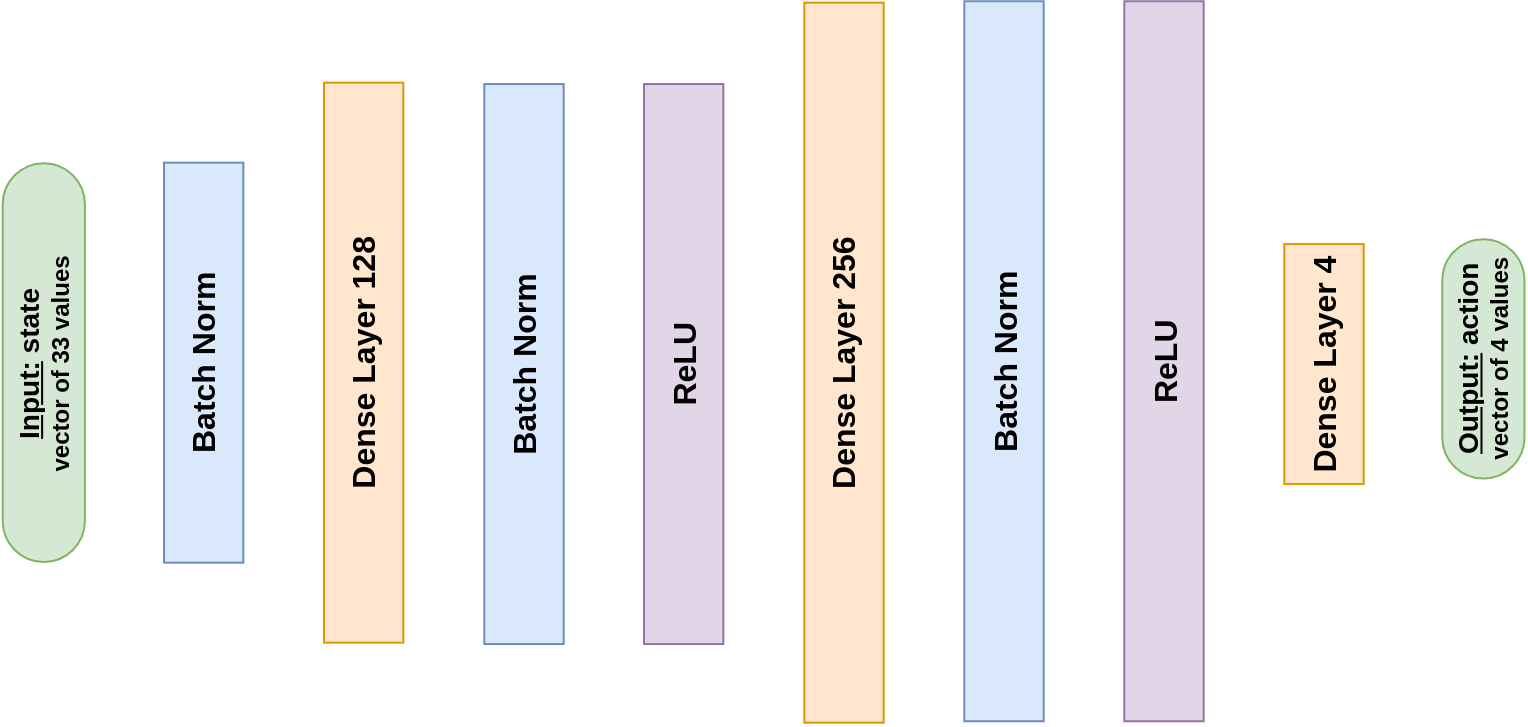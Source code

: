 <mxfile version="13.7.3" type="device"><diagram id="Yw55RcFxszhGOJepZ_cG" name="Page-1"><mxGraphModel dx="1024" dy="592" grid="1" gridSize="10" guides="1" tooltips="1" connect="1" arrows="1" fold="1" page="1" pageScale="1" pageWidth="1169" pageHeight="827" math="0" shadow="0"><root><mxCell id="0"/><mxCell id="1" parent="0"/><mxCell id="ox0YjtWcE0LoeuiBgHln-1" value="&lt;b&gt;&lt;u style=&quot;font-size: 14px&quot;&gt;Input:&lt;/u&gt;&lt;span style=&quot;font-size: 14px&quot;&gt;&amp;nbsp;state&lt;/span&gt;&lt;br&gt;&lt;font style=&quot;font-size: 12px&quot;&gt;vector of 33 values&lt;/font&gt;&lt;/b&gt;" style="rounded=1;whiteSpace=wrap;html=1;rotation=-90;fillColor=#d5e8d4;strokeColor=#82b366;arcSize=50;" parent="1" vertex="1"><mxGeometry x="-39.79" y="279.79" width="199.37" height="41.08" as="geometry"/></mxCell><mxCell id="ox0YjtWcE0LoeuiBgHln-2" value="&lt;b&gt;&lt;font style=&quot;font-size: 16px&quot;&gt;Batch Norm&lt;/font&gt;&lt;/b&gt;" style="rounded=0;whiteSpace=wrap;html=1;fillColor=#dae8fc;strokeColor=#6c8ebf;rotation=-90;" parent="1" vertex="1"><mxGeometry x="39.84" y="280.49" width="200" height="39.67" as="geometry"/></mxCell><mxCell id="ox0YjtWcE0LoeuiBgHln-3" value="&lt;b&gt;&lt;font style=&quot;font-size: 16px&quot;&gt;Dense Layer 128&lt;/font&gt;&lt;/b&gt;" style="rounded=0;whiteSpace=wrap;html=1;fillColor=#ffe6cc;strokeColor=#d79b00;rotation=-90;" parent="1" vertex="1"><mxGeometry x="79.84" y="280.49" width="280" height="39.67" as="geometry"/></mxCell><mxCell id="ox0YjtWcE0LoeuiBgHln-4" value="&lt;b&gt;&lt;font style=&quot;font-size: 16px&quot;&gt;Batch Norm&lt;/font&gt;&lt;/b&gt;" style="rounded=0;whiteSpace=wrap;html=1;fillColor=#dae8fc;strokeColor=#6c8ebf;rotation=-90;" parent="1" vertex="1"><mxGeometry x="160" y="281.2" width="280" height="39.67" as="geometry"/></mxCell><mxCell id="ox0YjtWcE0LoeuiBgHln-5" value="&lt;b&gt;&lt;font style=&quot;font-size: 16px&quot;&gt;ReLU&lt;br&gt;&lt;/font&gt;&lt;/b&gt;" style="rounded=0;whiteSpace=wrap;html=1;fillColor=#e1d5e7;strokeColor=#9673a6;rotation=-90;" parent="1" vertex="1"><mxGeometry x="239.84" y="281.2" width="280" height="39.67" as="geometry"/></mxCell><mxCell id="ox0YjtWcE0LoeuiBgHln-6" value="&lt;b&gt;&lt;font style=&quot;font-size: 16px&quot;&gt;Dense Layer 256&lt;/font&gt;&lt;/b&gt;" style="rounded=0;whiteSpace=wrap;html=1;fillColor=#ffe6cc;strokeColor=#d79b00;rotation=-90;" parent="1" vertex="1"><mxGeometry x="280" y="280.49" width="360" height="39.67" as="geometry"/></mxCell><mxCell id="ox0YjtWcE0LoeuiBgHln-7" value="&lt;b&gt;&lt;font style=&quot;font-size: 16px&quot;&gt;Batch Norm&lt;/font&gt;&lt;/b&gt;" style="rounded=0;whiteSpace=wrap;html=1;fillColor=#dae8fc;strokeColor=#6c8ebf;rotation=-90;" parent="1" vertex="1"><mxGeometry x="360" y="279.79" width="360" height="39.67" as="geometry"/></mxCell><mxCell id="ox0YjtWcE0LoeuiBgHln-8" value="&lt;b&gt;&lt;font style=&quot;font-size: 16px&quot;&gt;ReLU&lt;br&gt;&lt;/font&gt;&lt;/b&gt;" style="rounded=0;whiteSpace=wrap;html=1;fillColor=#e1d5e7;strokeColor=#9673a6;rotation=-90;" parent="1" vertex="1"><mxGeometry x="440" y="279.79" width="360" height="39.67" as="geometry"/></mxCell><mxCell id="ox0YjtWcE0LoeuiBgHln-9" value="&lt;b&gt;&lt;u style=&quot;font-size: 14px&quot;&gt;Output:&lt;/u&gt;&lt;span style=&quot;font-size: 14px&quot;&gt;&amp;nbsp;action&lt;/span&gt;&lt;br&gt;&lt;font style=&quot;font-size: 12px&quot;&gt;vector of 4 values&lt;/font&gt;&lt;/b&gt;" style="rounded=1;whiteSpace=wrap;html=1;rotation=-90;fillColor=#d5e8d4;strokeColor=#82b366;arcSize=50;" parent="1" vertex="1"><mxGeometry x="719.84" y="277.9" width="119.69" height="41.08" as="geometry"/></mxCell><mxCell id="ox0YjtWcE0LoeuiBgHln-10" value="&lt;b&gt;&lt;font style=&quot;font-size: 16px&quot;&gt;Dense Layer 4&lt;/font&gt;&lt;/b&gt;" style="rounded=0;whiteSpace=wrap;html=1;fillColor=#ffe6cc;strokeColor=#d79b00;rotation=-90;" parent="1" vertex="1"><mxGeometry x="640" y="281.2" width="120" height="39.67" as="geometry"/></mxCell></root></mxGraphModel></diagram></mxfile>